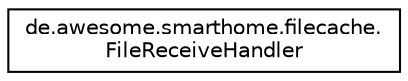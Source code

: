 digraph "Graphical Class Hierarchy"
{
  edge [fontname="Helvetica",fontsize="10",labelfontname="Helvetica",labelfontsize="10"];
  node [fontname="Helvetica",fontsize="10",shape=record];
  rankdir="LR";
  Node0 [label="de.awesome.smarthome.filecache.\lFileReceiveHandler",height=0.2,width=0.4,color="black", fillcolor="white", style="filled",URL="$interfacede_1_1awesome_1_1smarthome_1_1filecache_1_1_file_receive_handler.html"];
}
